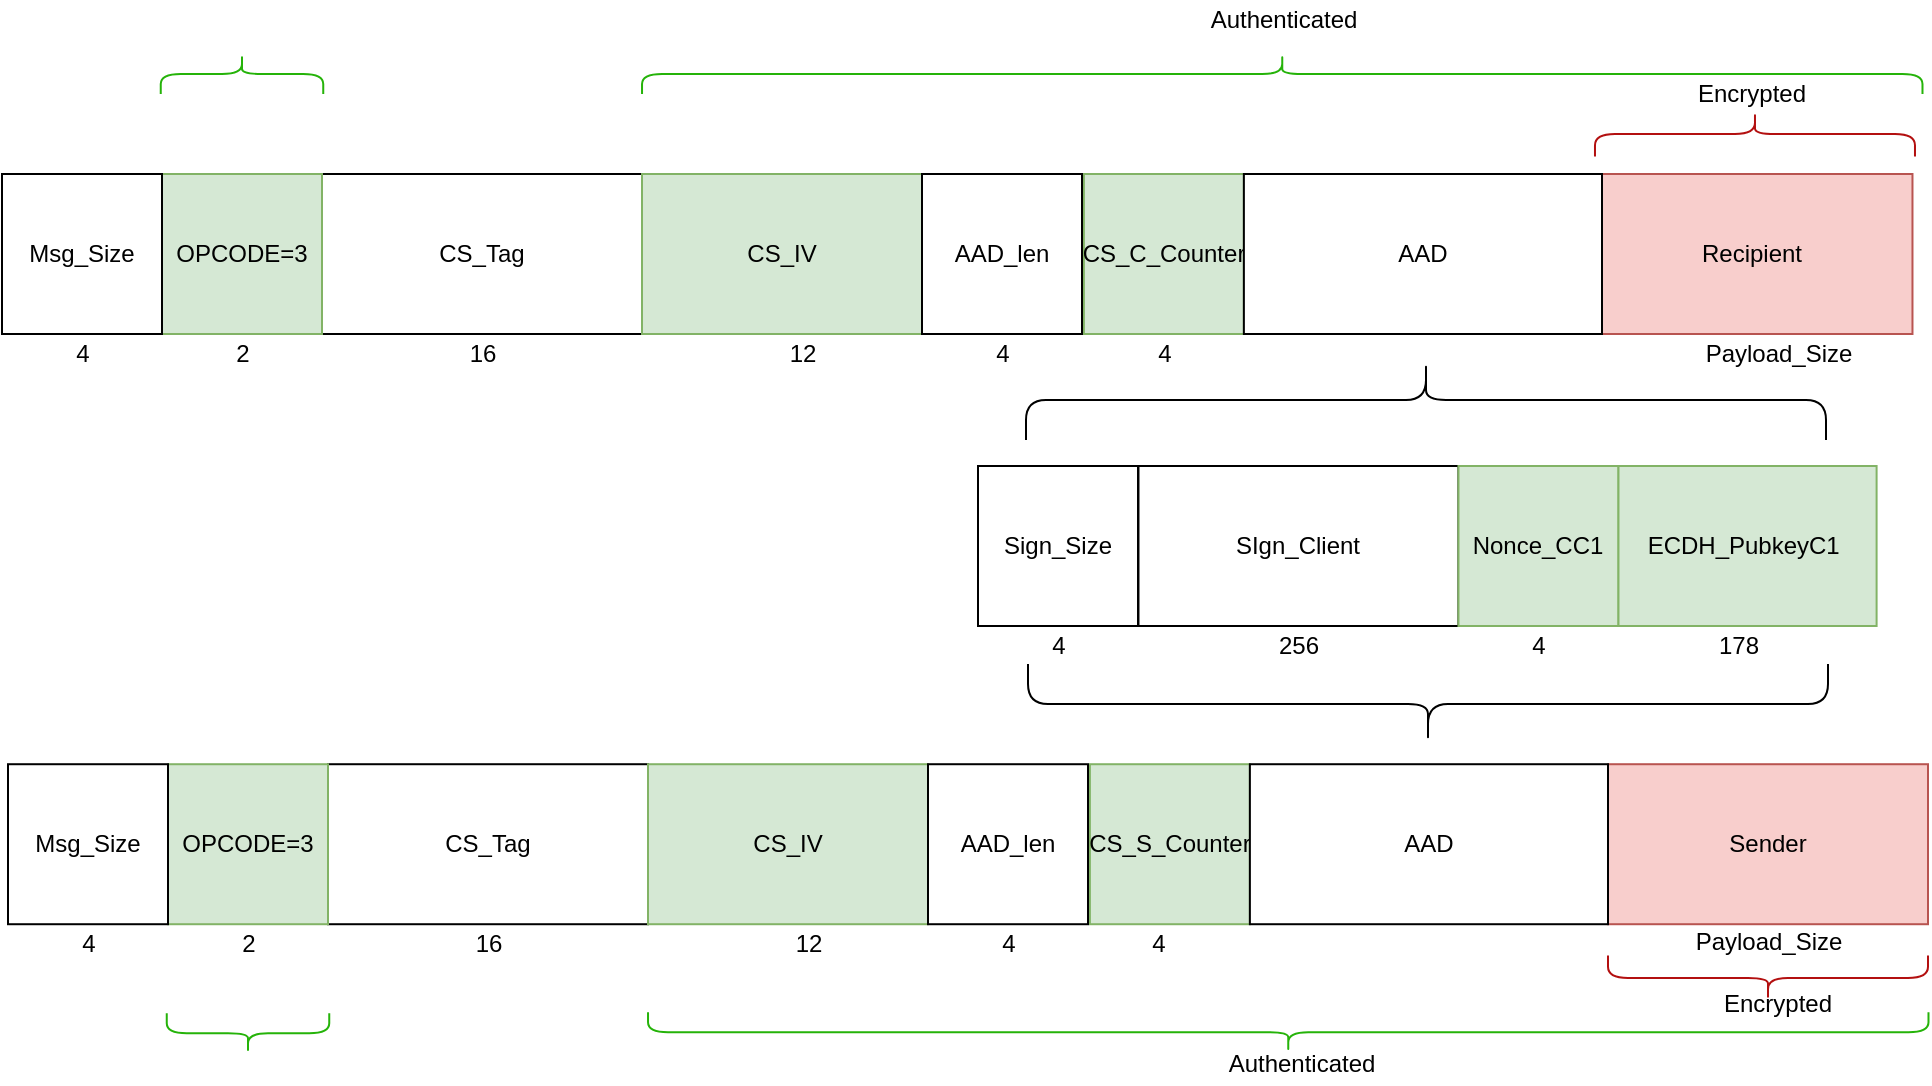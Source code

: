 <mxfile version="14.7.6" type="device"><diagram id="JnsHK4KVEeLFUYIl2cZT" name="Page-1"><mxGraphModel dx="1902" dy="952" grid="1" gridSize="10" guides="1" tooltips="1" connect="1" arrows="1" fold="1" page="1" pageScale="1" pageWidth="850" pageHeight="1100" math="0" shadow="0"><root><mxCell id="0"/><mxCell id="1" parent="0"/><mxCell id="--VPTjSAFyJSEAJb3F61-1" value="CS_Tag" style="rounded=0;whiteSpace=wrap;html=1;" parent="1" vertex="1"><mxGeometry x="80" y="120" width="160" height="80" as="geometry"/></mxCell><mxCell id="--VPTjSAFyJSEAJb3F61-2" value="Recipient" style="rounded=0;whiteSpace=wrap;html=1;fillColor=#f8cecc;strokeColor=#b85450;" parent="1" vertex="1"><mxGeometry x="715.24" y="120" width="160" height="80" as="geometry"/></mxCell><mxCell id="rIUNeXysTbwkUXxr69oF-3" value="CS_IV" style="rounded=0;whiteSpace=wrap;html=1;fillColor=#d5e8d4;strokeColor=#82b366;" parent="1" vertex="1"><mxGeometry x="240" y="120" width="140" height="80" as="geometry"/></mxCell><mxCell id="rIUNeXysTbwkUXxr69oF-11" value="12" style="text;html=1;align=center;verticalAlign=middle;resizable=0;points=[];autosize=1;strokeColor=none;" parent="1" vertex="1"><mxGeometry x="305" y="200" width="30" height="20" as="geometry"/></mxCell><mxCell id="rIUNeXysTbwkUXxr69oF-12" value="16" style="text;html=1;align=center;verticalAlign=middle;resizable=0;points=[];autosize=1;strokeColor=none;" parent="1" vertex="1"><mxGeometry x="145" y="200" width="30" height="20" as="geometry"/></mxCell><mxCell id="rIUNeXysTbwkUXxr69oF-13" value="" style="shape=curlyBracket;whiteSpace=wrap;html=1;rounded=1;flipH=1;rotation=-90;fillColor=none;strokeColor=#25B309;" parent="1" vertex="1"><mxGeometry x="550.13" y="-250.11" width="20" height="640.23" as="geometry"/></mxCell><mxCell id="rIUNeXysTbwkUXxr69oF-17" value="" style="shape=curlyBracket;whiteSpace=wrap;html=1;rounded=1;flipH=1;rotation=-90;fillColor=none;strokeColor=#B31010;" parent="1" vertex="1"><mxGeometry x="785.24" y="20" width="22.5" height="160" as="geometry"/></mxCell><mxCell id="PZgRo28WHfn0_lOXS9-g-5" value="Authenticated" style="text;html=1;strokeColor=none;fillColor=none;align=center;verticalAlign=middle;whiteSpace=wrap;rounded=0;" parent="1" vertex="1"><mxGeometry x="540.94" y="33" width="40" height="20" as="geometry"/></mxCell><mxCell id="PZgRo28WHfn0_lOXS9-g-6" value="Encrypted" style="text;html=1;strokeColor=none;fillColor=none;align=center;verticalAlign=middle;whiteSpace=wrap;rounded=0;" parent="1" vertex="1"><mxGeometry x="775.24" y="70" width="40" height="20" as="geometry"/></mxCell><mxCell id="y2I8kCd7YlMg4-HbfQQU-5" value="CS_C_Counter" style="rounded=0;whiteSpace=wrap;html=1;fillColor=#d5e8d4;strokeColor=#82b366;" parent="1" vertex="1"><mxGeometry x="460.94" y="120" width="80" height="80" as="geometry"/></mxCell><mxCell id="y2I8kCd7YlMg4-HbfQQU-6" value="OPCODE=3" style="rounded=0;whiteSpace=wrap;html=1;fillColor=#d5e8d4;strokeColor=#82b366;" parent="1" vertex="1"><mxGeometry y="120" width="80" height="80" as="geometry"/></mxCell><mxCell id="y2I8kCd7YlMg4-HbfQQU-9" value="4" style="text;html=1;align=center;verticalAlign=middle;resizable=0;points=[];autosize=1;strokeColor=none;" parent="1" vertex="1"><mxGeometry x="678.24" y="346" width="20" height="20" as="geometry"/></mxCell><mxCell id="y2I8kCd7YlMg4-HbfQQU-10" value="2" style="text;html=1;align=center;verticalAlign=middle;resizable=0;points=[];autosize=1;strokeColor=none;" parent="1" vertex="1"><mxGeometry x="30" y="200" width="20" height="20" as="geometry"/></mxCell><mxCell id="kLCrnLrss-iTAc0iQ1Ad-3" value="Payload_Size" style="text;html=1;align=center;verticalAlign=middle;resizable=0;points=[];autosize=1;strokeColor=none;" parent="1" vertex="1"><mxGeometry x="763.44" y="200" width="90" height="20" as="geometry"/></mxCell><mxCell id="GfHMuGEmGK7sS7E1Cg0a-1" value="" style="shape=curlyBracket;whiteSpace=wrap;html=1;rounded=1;flipH=1;rotation=-90;fillColor=none;strokeColor=#25B309;" parent="1" vertex="1"><mxGeometry x="30.0" y="29.38" width="20" height="81.25" as="geometry"/></mxCell><mxCell id="Okg_Jpw_-6h-A2537YH7-1" value="Msg_Size" style="rounded=0;whiteSpace=wrap;html=1;" parent="1" vertex="1"><mxGeometry x="-80" y="120" width="80" height="80" as="geometry"/></mxCell><mxCell id="Okg_Jpw_-6h-A2537YH7-2" value="4" style="text;html=1;align=center;verticalAlign=middle;resizable=0;points=[];autosize=1;strokeColor=none;" parent="1" vertex="1"><mxGeometry x="-50" y="200" width="20" height="20" as="geometry"/></mxCell><mxCell id="Okg_Jpw_-6h-A2537YH7-4" value="AAD_len" style="rounded=0;whiteSpace=wrap;html=1;" parent="1" vertex="1"><mxGeometry x="380" y="120" width="80" height="80" as="geometry"/></mxCell><mxCell id="Okg_Jpw_-6h-A2537YH7-7" value="4" style="text;html=1;align=center;verticalAlign=middle;resizable=0;points=[];autosize=1;strokeColor=none;" parent="1" vertex="1"><mxGeometry x="410" y="200" width="20" height="20" as="geometry"/></mxCell><mxCell id="RFQDIiS527CRuI87U1sO-1" value="Sign_Size" style="rounded=0;whiteSpace=wrap;html=1;" vertex="1" parent="1"><mxGeometry x="408" y="266" width="80" height="80" as="geometry"/></mxCell><mxCell id="RFQDIiS527CRuI87U1sO-2" value="SIgn_Client" style="rounded=0;whiteSpace=wrap;html=1;" vertex="1" parent="1"><mxGeometry x="488.24" y="266" width="160" height="80" as="geometry"/></mxCell><mxCell id="RFQDIiS527CRuI87U1sO-3" value="256" style="text;html=1;align=center;verticalAlign=middle;resizable=0;points=[];autosize=1;strokeColor=none;" vertex="1" parent="1"><mxGeometry x="548.24" y="346" width="40" height="20" as="geometry"/></mxCell><mxCell id="RFQDIiS527CRuI87U1sO-4" value="4" style="text;html=1;align=center;verticalAlign=middle;resizable=0;points=[];autosize=1;strokeColor=none;" vertex="1" parent="1"><mxGeometry x="438" y="346" width="20" height="20" as="geometry"/></mxCell><mxCell id="RFQDIiS527CRuI87U1sO-5" value="Nonce_CC1" style="rounded=0;whiteSpace=wrap;html=1;fillColor=#d5e8d4;strokeColor=#82b366;" vertex="1" parent="1"><mxGeometry x="648.24" y="266" width="80" height="80" as="geometry"/></mxCell><mxCell id="RFQDIiS527CRuI87U1sO-7" value="AAD" style="rounded=0;whiteSpace=wrap;html=1;" vertex="1" parent="1"><mxGeometry x="540.94" y="120" width="179.06" height="80" as="geometry"/></mxCell><mxCell id="RFQDIiS527CRuI87U1sO-8" value="" style="shape=curlyBracket;whiteSpace=wrap;html=1;rounded=1;flipH=1;rotation=-90;" vertex="1" parent="1"><mxGeometry x="612" y="33" width="40" height="400" as="geometry"/></mxCell><mxCell id="RFQDIiS527CRuI87U1sO-9" value="ECDH_PubkeyC1&amp;nbsp;" style="rounded=0;whiteSpace=wrap;html=1;fillColor=#d5e8d4;strokeColor=#82b366;" vertex="1" parent="1"><mxGeometry x="728.24" y="266" width="129.06" height="80" as="geometry"/></mxCell><mxCell id="RFQDIiS527CRuI87U1sO-10" value="178" style="text;html=1;align=center;verticalAlign=middle;resizable=0;points=[];autosize=1;strokeColor=none;" vertex="1" parent="1"><mxGeometry x="768.24" y="346" width="40" height="20" as="geometry"/></mxCell><mxCell id="RFQDIiS527CRuI87U1sO-11" value="CS_Tag" style="rounded=0;whiteSpace=wrap;html=1;" vertex="1" parent="1"><mxGeometry x="83" y="415.11" width="160" height="80" as="geometry"/></mxCell><mxCell id="RFQDIiS527CRuI87U1sO-12" value="Sender" style="rounded=0;whiteSpace=wrap;html=1;fillColor=#f8cecc;strokeColor=#b85450;" vertex="1" parent="1"><mxGeometry x="723" y="415.11" width="160" height="80" as="geometry"/></mxCell><mxCell id="RFQDIiS527CRuI87U1sO-13" value="CS_IV" style="rounded=0;whiteSpace=wrap;html=1;fillColor=#d5e8d4;strokeColor=#82b366;" vertex="1" parent="1"><mxGeometry x="243" y="415.11" width="140" height="80" as="geometry"/></mxCell><mxCell id="RFQDIiS527CRuI87U1sO-14" value="12" style="text;html=1;align=center;verticalAlign=middle;resizable=0;points=[];autosize=1;strokeColor=none;" vertex="1" parent="1"><mxGeometry x="308" y="495.11" width="30" height="20" as="geometry"/></mxCell><mxCell id="RFQDIiS527CRuI87U1sO-15" value="16" style="text;html=1;align=center;verticalAlign=middle;resizable=0;points=[];autosize=1;strokeColor=none;" vertex="1" parent="1"><mxGeometry x="148" y="495.11" width="30" height="20" as="geometry"/></mxCell><mxCell id="RFQDIiS527CRuI87U1sO-16" value="" style="shape=curlyBracket;whiteSpace=wrap;html=1;rounded=1;flipH=1;rotation=90;fillColor=none;strokeColor=#25B309;" vertex="1" parent="1"><mxGeometry x="553.13" y="229" width="20" height="640.23" as="geometry"/></mxCell><mxCell id="RFQDIiS527CRuI87U1sO-17" value="" style="shape=curlyBracket;whiteSpace=wrap;html=1;rounded=1;flipH=1;rotation=90;fillColor=none;strokeColor=#B31010;" vertex="1" parent="1"><mxGeometry x="791.75" y="442" width="22.5" height="160" as="geometry"/></mxCell><mxCell id="RFQDIiS527CRuI87U1sO-18" value="Authenticated" style="text;html=1;strokeColor=none;fillColor=none;align=center;verticalAlign=middle;whiteSpace=wrap;rounded=0;" vertex="1" parent="1"><mxGeometry x="550.13" y="555" width="40" height="20" as="geometry"/></mxCell><mxCell id="RFQDIiS527CRuI87U1sO-19" value="Encrypted" style="text;html=1;strokeColor=none;fillColor=none;align=center;verticalAlign=middle;whiteSpace=wrap;rounded=0;" vertex="1" parent="1"><mxGeometry x="788.24" y="525" width="40" height="20" as="geometry"/></mxCell><mxCell id="RFQDIiS527CRuI87U1sO-20" value="CS_S_Counter" style="rounded=0;whiteSpace=wrap;html=1;fillColor=#d5e8d4;strokeColor=#82b366;" vertex="1" parent="1"><mxGeometry x="463.94" y="415.11" width="80" height="80" as="geometry"/></mxCell><mxCell id="RFQDIiS527CRuI87U1sO-21" value="OPCODE=3" style="rounded=0;whiteSpace=wrap;html=1;fillColor=#d5e8d4;strokeColor=#82b366;" vertex="1" parent="1"><mxGeometry x="3" y="415.11" width="80" height="80" as="geometry"/></mxCell><mxCell id="RFQDIiS527CRuI87U1sO-23" value="2" style="text;html=1;align=center;verticalAlign=middle;resizable=0;points=[];autosize=1;strokeColor=none;" vertex="1" parent="1"><mxGeometry x="33" y="495.11" width="20" height="20" as="geometry"/></mxCell><mxCell id="RFQDIiS527CRuI87U1sO-24" value="Payload_Size" style="text;html=1;align=center;verticalAlign=middle;resizable=0;points=[];autosize=1;strokeColor=none;" vertex="1" parent="1"><mxGeometry x="758.24" y="494" width="90" height="20" as="geometry"/></mxCell><mxCell id="RFQDIiS527CRuI87U1sO-25" value="" style="shape=curlyBracket;whiteSpace=wrap;html=1;rounded=1;flipH=1;rotation=90;fillColor=none;strokeColor=#25B309;" vertex="1" parent="1"><mxGeometry x="33" y="509" width="20" height="81.25" as="geometry"/></mxCell><mxCell id="RFQDIiS527CRuI87U1sO-26" value="Msg_Size" style="rounded=0;whiteSpace=wrap;html=1;" vertex="1" parent="1"><mxGeometry x="-77" y="415.11" width="80" height="80" as="geometry"/></mxCell><mxCell id="RFQDIiS527CRuI87U1sO-27" value="4" style="text;html=1;align=center;verticalAlign=middle;resizable=0;points=[];autosize=1;strokeColor=none;" vertex="1" parent="1"><mxGeometry x="-47" y="495.11" width="20" height="20" as="geometry"/></mxCell><mxCell id="RFQDIiS527CRuI87U1sO-28" value="AAD_len" style="rounded=0;whiteSpace=wrap;html=1;" vertex="1" parent="1"><mxGeometry x="383" y="415.11" width="80" height="80" as="geometry"/></mxCell><mxCell id="RFQDIiS527CRuI87U1sO-29" value="4" style="text;html=1;align=center;verticalAlign=middle;resizable=0;points=[];autosize=1;strokeColor=none;" vertex="1" parent="1"><mxGeometry x="413" y="495.11" width="20" height="20" as="geometry"/></mxCell><mxCell id="RFQDIiS527CRuI87U1sO-35" value="AAD" style="rounded=0;whiteSpace=wrap;html=1;" vertex="1" parent="1"><mxGeometry x="543.94" y="415.11" width="179.06" height="80" as="geometry"/></mxCell><mxCell id="RFQDIiS527CRuI87U1sO-39" value="" style="shape=curlyBracket;whiteSpace=wrap;html=1;rounded=1;flipH=1;rotation=90;" vertex="1" parent="1"><mxGeometry x="613" y="185" width="40" height="400" as="geometry"/></mxCell><mxCell id="RFQDIiS527CRuI87U1sO-41" value="4" style="text;html=1;align=center;verticalAlign=middle;resizable=0;points=[];autosize=1;strokeColor=none;" vertex="1" parent="1"><mxGeometry x="490.94" y="200" width="20" height="20" as="geometry"/></mxCell><mxCell id="RFQDIiS527CRuI87U1sO-42" value="4" style="text;html=1;align=center;verticalAlign=middle;resizable=0;points=[];autosize=1;strokeColor=none;" vertex="1" parent="1"><mxGeometry x="488.24" y="495" width="20" height="20" as="geometry"/></mxCell></root></mxGraphModel></diagram></mxfile>